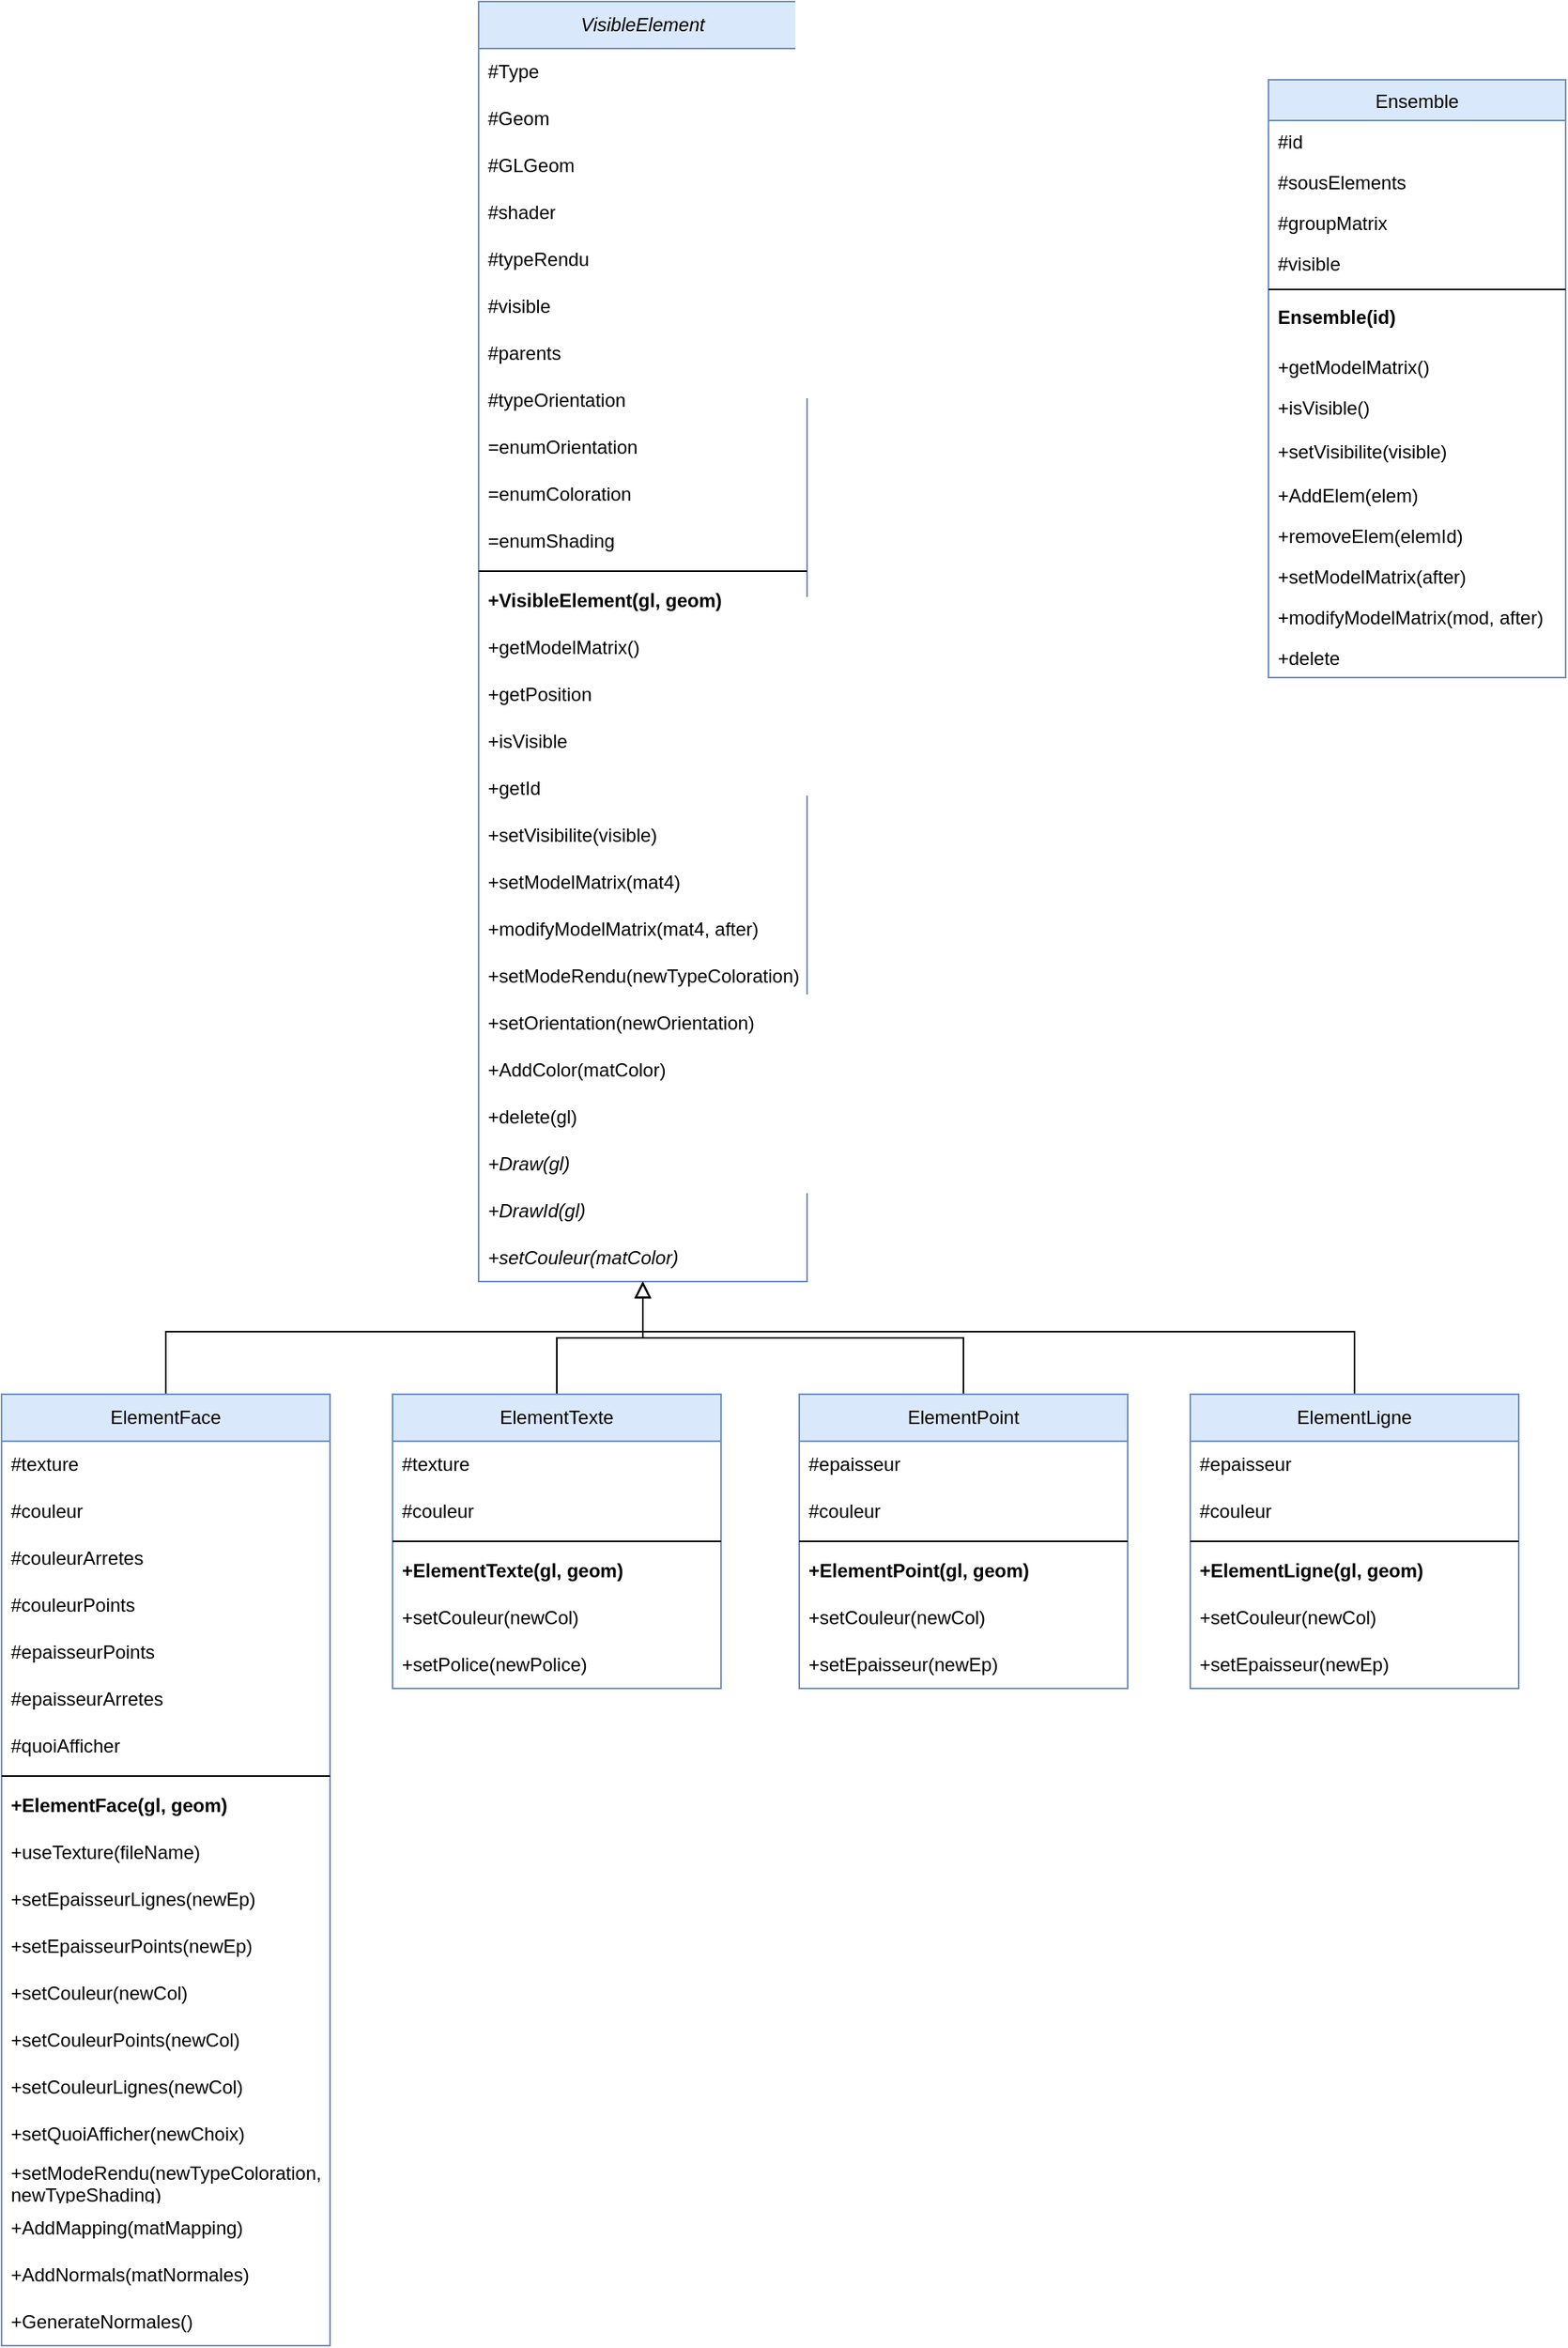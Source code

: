 <mxfile version="21.6.1" type="device">
  <diagram name="Page-1" id="GUCtRrunpgpRl85AB_fe">
    <mxGraphModel dx="1937" dy="1206" grid="1" gridSize="10" guides="1" tooltips="1" connect="1" arrows="1" fold="1" page="1" pageScale="1" pageWidth="1169" pageHeight="1654" math="0" shadow="0">
      <root>
        <mxCell id="0" />
        <mxCell id="1" parent="0" />
        <mxCell id="mEP5Jyk5l1n5iUOPZnI0-1" value="&lt;i&gt;VisibleElement&lt;/i&gt;" style="swimlane;fontStyle=0;childLayout=stackLayout;horizontal=1;startSize=30;horizontalStack=0;resizeParent=1;resizeParentMax=0;resizeLast=0;collapsible=1;marginBottom=0;whiteSpace=wrap;html=1;fillColor=#dae8fc;strokeColor=#6c8ebf;" parent="1" vertex="1">
          <mxGeometry x="375" y="50" width="210" height="818" as="geometry" />
        </mxCell>
        <mxCell id="mEP5Jyk5l1n5iUOPZnI0-2" value="#Type" style="text;strokeColor=none;fillColor=none;align=left;verticalAlign=middle;spacingLeft=4;spacingRight=4;overflow=hidden;points=[[0,0.5],[1,0.5]];portConstraint=eastwest;rotatable=0;whiteSpace=wrap;html=1;" parent="mEP5Jyk5l1n5iUOPZnI0-1" vertex="1">
          <mxGeometry y="30" width="210" height="30" as="geometry" />
        </mxCell>
        <mxCell id="mEP5Jyk5l1n5iUOPZnI0-3" value="#Geom" style="text;strokeColor=none;fillColor=none;align=left;verticalAlign=middle;spacingLeft=4;spacingRight=4;overflow=hidden;points=[[0,0.5],[1,0.5]];portConstraint=eastwest;rotatable=0;whiteSpace=wrap;html=1;" parent="mEP5Jyk5l1n5iUOPZnI0-1" vertex="1">
          <mxGeometry y="60" width="210" height="30" as="geometry" />
        </mxCell>
        <mxCell id="mEP5Jyk5l1n5iUOPZnI0-4" value="#GLGeom" style="text;strokeColor=none;fillColor=none;align=left;verticalAlign=middle;spacingLeft=4;spacingRight=4;overflow=hidden;points=[[0,0.5],[1,0.5]];portConstraint=eastwest;rotatable=0;whiteSpace=wrap;html=1;" parent="mEP5Jyk5l1n5iUOPZnI0-1" vertex="1">
          <mxGeometry y="90" width="210" height="30" as="geometry" />
        </mxCell>
        <mxCell id="mEP5Jyk5l1n5iUOPZnI0-5" value="#shader" style="text;strokeColor=none;fillColor=none;align=left;verticalAlign=middle;spacingLeft=4;spacingRight=4;overflow=hidden;points=[[0,0.5],[1,0.5]];portConstraint=eastwest;rotatable=0;whiteSpace=wrap;html=1;" parent="mEP5Jyk5l1n5iUOPZnI0-1" vertex="1">
          <mxGeometry y="120" width="210" height="30" as="geometry" />
        </mxCell>
        <mxCell id="mEP5Jyk5l1n5iUOPZnI0-6" value="#typeRendu" style="text;strokeColor=none;fillColor=none;align=left;verticalAlign=middle;spacingLeft=4;spacingRight=4;overflow=hidden;points=[[0,0.5],[1,0.5]];portConstraint=eastwest;rotatable=0;whiteSpace=wrap;html=1;" parent="mEP5Jyk5l1n5iUOPZnI0-1" vertex="1">
          <mxGeometry y="150" width="210" height="30" as="geometry" />
        </mxCell>
        <mxCell id="mEP5Jyk5l1n5iUOPZnI0-7" value="#visible" style="text;strokeColor=none;fillColor=none;align=left;verticalAlign=middle;spacingLeft=4;spacingRight=4;overflow=hidden;points=[[0,0.5],[1,0.5]];portConstraint=eastwest;rotatable=0;whiteSpace=wrap;html=1;" parent="mEP5Jyk5l1n5iUOPZnI0-1" vertex="1">
          <mxGeometry y="180" width="210" height="30" as="geometry" />
        </mxCell>
        <mxCell id="mEP5Jyk5l1n5iUOPZnI0-8" value="#parents" style="text;strokeColor=none;fillColor=none;align=left;verticalAlign=middle;spacingLeft=4;spacingRight=4;overflow=hidden;points=[[0,0.5],[1,0.5]];portConstraint=eastwest;rotatable=0;whiteSpace=wrap;html=1;" parent="mEP5Jyk5l1n5iUOPZnI0-1" vertex="1">
          <mxGeometry y="210" width="210" height="30" as="geometry" />
        </mxCell>
        <mxCell id="mEP5Jyk5l1n5iUOPZnI0-9" value="#typeOrientation" style="text;strokeColor=none;fillColor=none;align=left;verticalAlign=middle;spacingLeft=4;spacingRight=4;overflow=hidden;points=[[0,0.5],[1,0.5]];portConstraint=eastwest;rotatable=0;whiteSpace=wrap;html=1;" parent="mEP5Jyk5l1n5iUOPZnI0-1" vertex="1">
          <mxGeometry y="240" width="210" height="30" as="geometry" />
        </mxCell>
        <mxCell id="mEP5Jyk5l1n5iUOPZnI0-10" value="=enumOrientation" style="text;strokeColor=none;fillColor=none;align=left;verticalAlign=middle;spacingLeft=4;spacingRight=4;overflow=hidden;points=[[0,0.5],[1,0.5]];portConstraint=eastwest;rotatable=0;whiteSpace=wrap;html=1;" parent="mEP5Jyk5l1n5iUOPZnI0-1" vertex="1">
          <mxGeometry y="270" width="210" height="30" as="geometry" />
        </mxCell>
        <mxCell id="mEP5Jyk5l1n5iUOPZnI0-11" value="=enumColoration" style="text;strokeColor=none;fillColor=none;align=left;verticalAlign=middle;spacingLeft=4;spacingRight=4;overflow=hidden;points=[[0,0.5],[1,0.5]];portConstraint=eastwest;rotatable=0;whiteSpace=wrap;html=1;" parent="mEP5Jyk5l1n5iUOPZnI0-1" vertex="1">
          <mxGeometry y="300" width="210" height="30" as="geometry" />
        </mxCell>
        <mxCell id="mEP5Jyk5l1n5iUOPZnI0-12" value="=enumShading" style="text;strokeColor=none;fillColor=none;align=left;verticalAlign=middle;spacingLeft=4;spacingRight=4;overflow=hidden;points=[[0,0.5],[1,0.5]];portConstraint=eastwest;rotatable=0;whiteSpace=wrap;html=1;" parent="mEP5Jyk5l1n5iUOPZnI0-1" vertex="1">
          <mxGeometry y="330" width="210" height="30" as="geometry" />
        </mxCell>
        <mxCell id="mEP5Jyk5l1n5iUOPZnI0-14" value="" style="line;html=1;strokeWidth=1;align=left;verticalAlign=middle;spacingTop=-1;spacingLeft=3;spacingRight=3;rotatable=0;labelPosition=right;points=[];portConstraint=eastwest;" parent="mEP5Jyk5l1n5iUOPZnI0-1" vertex="1">
          <mxGeometry y="360" width="210" height="8" as="geometry" />
        </mxCell>
        <mxCell id="mEP5Jyk5l1n5iUOPZnI0-15" value="&lt;b&gt;+VisibleElement(gl, geom)&lt;/b&gt;" style="text;strokeColor=none;fillColor=none;align=left;verticalAlign=middle;spacingLeft=4;spacingRight=4;overflow=hidden;points=[[0,0.5],[1,0.5]];portConstraint=eastwest;rotatable=0;whiteSpace=wrap;html=1;" parent="mEP5Jyk5l1n5iUOPZnI0-1" vertex="1">
          <mxGeometry y="368" width="210" height="30" as="geometry" />
        </mxCell>
        <mxCell id="mEP5Jyk5l1n5iUOPZnI0-16" value="+getModelMatrix()" style="text;strokeColor=none;fillColor=none;align=left;verticalAlign=middle;spacingLeft=4;spacingRight=4;overflow=hidden;points=[[0,0.5],[1,0.5]];portConstraint=eastwest;rotatable=0;whiteSpace=wrap;html=1;" parent="mEP5Jyk5l1n5iUOPZnI0-1" vertex="1">
          <mxGeometry y="398" width="210" height="30" as="geometry" />
        </mxCell>
        <mxCell id="mEP5Jyk5l1n5iUOPZnI0-17" value="+getPosition" style="text;strokeColor=none;fillColor=none;align=left;verticalAlign=middle;spacingLeft=4;spacingRight=4;overflow=hidden;points=[[0,0.5],[1,0.5]];portConstraint=eastwest;rotatable=0;whiteSpace=wrap;html=1;" parent="mEP5Jyk5l1n5iUOPZnI0-1" vertex="1">
          <mxGeometry y="428" width="210" height="30" as="geometry" />
        </mxCell>
        <mxCell id="mEP5Jyk5l1n5iUOPZnI0-18" value="+isVisible" style="text;strokeColor=none;fillColor=none;align=left;verticalAlign=middle;spacingLeft=4;spacingRight=4;overflow=hidden;points=[[0,0.5],[1,0.5]];portConstraint=eastwest;rotatable=0;whiteSpace=wrap;html=1;" parent="mEP5Jyk5l1n5iUOPZnI0-1" vertex="1">
          <mxGeometry y="458" width="210" height="30" as="geometry" />
        </mxCell>
        <mxCell id="mEP5Jyk5l1n5iUOPZnI0-19" value="+getId" style="text;strokeColor=none;fillColor=none;align=left;verticalAlign=middle;spacingLeft=4;spacingRight=4;overflow=hidden;points=[[0,0.5],[1,0.5]];portConstraint=eastwest;rotatable=0;whiteSpace=wrap;html=1;" parent="mEP5Jyk5l1n5iUOPZnI0-1" vertex="1">
          <mxGeometry y="488" width="210" height="30" as="geometry" />
        </mxCell>
        <mxCell id="mEP5Jyk5l1n5iUOPZnI0-20" value="+setVisibilite(visible)" style="text;strokeColor=none;fillColor=none;align=left;verticalAlign=middle;spacingLeft=4;spacingRight=4;overflow=hidden;points=[[0,0.5],[1,0.5]];portConstraint=eastwest;rotatable=0;whiteSpace=wrap;html=1;" parent="mEP5Jyk5l1n5iUOPZnI0-1" vertex="1">
          <mxGeometry y="518" width="210" height="30" as="geometry" />
        </mxCell>
        <mxCell id="mEP5Jyk5l1n5iUOPZnI0-23" value="+setModelMatrix(mat4)" style="text;strokeColor=none;fillColor=none;align=left;verticalAlign=middle;spacingLeft=4;spacingRight=4;overflow=hidden;points=[[0,0.5],[1,0.5]];portConstraint=eastwest;rotatable=0;whiteSpace=wrap;html=1;" parent="mEP5Jyk5l1n5iUOPZnI0-1" vertex="1">
          <mxGeometry y="548" width="210" height="30" as="geometry" />
        </mxCell>
        <mxCell id="mEP5Jyk5l1n5iUOPZnI0-24" value="+modifyModelMatrix(mat4, after)" style="text;strokeColor=none;fillColor=none;align=left;verticalAlign=middle;spacingLeft=4;spacingRight=4;overflow=hidden;points=[[0,0.5],[1,0.5]];portConstraint=eastwest;rotatable=0;whiteSpace=wrap;html=1;" parent="mEP5Jyk5l1n5iUOPZnI0-1" vertex="1">
          <mxGeometry y="578" width="210" height="30" as="geometry" />
        </mxCell>
        <mxCell id="mEP5Jyk5l1n5iUOPZnI0-21" value="+setModeRendu(newTypeColoration)" style="text;strokeColor=none;fillColor=none;align=left;verticalAlign=middle;spacingLeft=4;spacingRight=4;overflow=hidden;points=[[0,0.5],[1,0.5]];portConstraint=eastwest;rotatable=0;whiteSpace=wrap;html=1;" parent="mEP5Jyk5l1n5iUOPZnI0-1" vertex="1">
          <mxGeometry y="608" width="210" height="30" as="geometry" />
        </mxCell>
        <mxCell id="mEP5Jyk5l1n5iUOPZnI0-22" value="+setOrientation(newOrientation)" style="text;strokeColor=none;fillColor=none;align=left;verticalAlign=middle;spacingLeft=4;spacingRight=4;overflow=hidden;points=[[0,0.5],[1,0.5]];portConstraint=eastwest;rotatable=0;whiteSpace=wrap;html=1;" parent="mEP5Jyk5l1n5iUOPZnI0-1" vertex="1">
          <mxGeometry y="638" width="210" height="30" as="geometry" />
        </mxCell>
        <mxCell id="mEP5Jyk5l1n5iUOPZnI0-25" value="+AddColor(matColor)" style="text;strokeColor=none;fillColor=none;align=left;verticalAlign=middle;spacingLeft=4;spacingRight=4;overflow=hidden;points=[[0,0.5],[1,0.5]];portConstraint=eastwest;rotatable=0;whiteSpace=wrap;html=1;" parent="mEP5Jyk5l1n5iUOPZnI0-1" vertex="1">
          <mxGeometry y="668" width="210" height="30" as="geometry" />
        </mxCell>
        <mxCell id="mEP5Jyk5l1n5iUOPZnI0-26" value="+delete(gl)" style="text;strokeColor=none;fillColor=none;align=left;verticalAlign=middle;spacingLeft=4;spacingRight=4;overflow=hidden;points=[[0,0.5],[1,0.5]];portConstraint=eastwest;rotatable=0;whiteSpace=wrap;html=1;" parent="mEP5Jyk5l1n5iUOPZnI0-1" vertex="1">
          <mxGeometry y="698" width="210" height="30" as="geometry" />
        </mxCell>
        <mxCell id="mEP5Jyk5l1n5iUOPZnI0-27" value="&lt;i&gt;+Draw(gl)&lt;/i&gt;" style="text;strokeColor=none;fillColor=none;align=left;verticalAlign=middle;spacingLeft=4;spacingRight=4;overflow=hidden;points=[[0,0.5],[1,0.5]];portConstraint=eastwest;rotatable=0;whiteSpace=wrap;html=1;" parent="mEP5Jyk5l1n5iUOPZnI0-1" vertex="1">
          <mxGeometry y="728" width="210" height="30" as="geometry" />
        </mxCell>
        <mxCell id="mEP5Jyk5l1n5iUOPZnI0-28" value="&lt;i&gt;+DrawId(gl)&lt;/i&gt;" style="text;strokeColor=none;fillColor=none;align=left;verticalAlign=middle;spacingLeft=4;spacingRight=4;overflow=hidden;points=[[0,0.5],[1,0.5]];portConstraint=eastwest;rotatable=0;whiteSpace=wrap;html=1;" parent="mEP5Jyk5l1n5iUOPZnI0-1" vertex="1">
          <mxGeometry y="758" width="210" height="30" as="geometry" />
        </mxCell>
        <mxCell id="mEP5Jyk5l1n5iUOPZnI0-29" value="&lt;i&gt;+setCouleur(matColor)&lt;/i&gt;" style="text;strokeColor=none;fillColor=none;align=left;verticalAlign=middle;spacingLeft=4;spacingRight=4;overflow=hidden;points=[[0,0.5],[1,0.5]];portConstraint=eastwest;rotatable=0;whiteSpace=wrap;html=1;" parent="mEP5Jyk5l1n5iUOPZnI0-1" vertex="1">
          <mxGeometry y="788" width="210" height="30" as="geometry" />
        </mxCell>
        <mxCell id="mEP5Jyk5l1n5iUOPZnI0-102" style="edgeStyle=orthogonalEdgeStyle;rounded=0;orthogonalLoop=1;jettySize=auto;html=1;endArrow=block;endFill=0;endSize=8;" parent="1" source="mEP5Jyk5l1n5iUOPZnI0-31" target="mEP5Jyk5l1n5iUOPZnI0-1" edge="1">
          <mxGeometry relative="1" as="geometry">
            <Array as="points">
              <mxPoint x="175" y="900" />
              <mxPoint x="480" y="900" />
            </Array>
          </mxGeometry>
        </mxCell>
        <mxCell id="mEP5Jyk5l1n5iUOPZnI0-31" value="ElementFace" style="swimlane;fontStyle=0;childLayout=stackLayout;horizontal=1;startSize=30;horizontalStack=0;resizeParent=1;resizeParentMax=0;resizeLast=0;collapsible=1;marginBottom=0;whiteSpace=wrap;html=1;fillColor=#dae8fc;strokeColor=#6c8ebf;" parent="1" vertex="1">
          <mxGeometry x="70" y="940" width="210" height="608" as="geometry" />
        </mxCell>
        <mxCell id="mEP5Jyk5l1n5iUOPZnI0-32" value="#texture" style="text;strokeColor=none;fillColor=none;align=left;verticalAlign=middle;spacingLeft=4;spacingRight=4;overflow=hidden;points=[[0,0.5],[1,0.5]];portConstraint=eastwest;rotatable=0;whiteSpace=wrap;html=1;" parent="mEP5Jyk5l1n5iUOPZnI0-31" vertex="1">
          <mxGeometry y="30" width="210" height="30" as="geometry" />
        </mxCell>
        <mxCell id="mEP5Jyk5l1n5iUOPZnI0-33" value="#couleur" style="text;strokeColor=none;fillColor=none;align=left;verticalAlign=middle;spacingLeft=4;spacingRight=4;overflow=hidden;points=[[0,0.5],[1,0.5]];portConstraint=eastwest;rotatable=0;whiteSpace=wrap;html=1;" parent="mEP5Jyk5l1n5iUOPZnI0-31" vertex="1">
          <mxGeometry y="60" width="210" height="30" as="geometry" />
        </mxCell>
        <mxCell id="mEP5Jyk5l1n5iUOPZnI0-34" value="#couleurArretes" style="text;strokeColor=none;fillColor=none;align=left;verticalAlign=middle;spacingLeft=4;spacingRight=4;overflow=hidden;points=[[0,0.5],[1,0.5]];portConstraint=eastwest;rotatable=0;whiteSpace=wrap;html=1;" parent="mEP5Jyk5l1n5iUOPZnI0-31" vertex="1">
          <mxGeometry y="90" width="210" height="30" as="geometry" />
        </mxCell>
        <mxCell id="mEP5Jyk5l1n5iUOPZnI0-35" value="#couleurPoints" style="text;strokeColor=none;fillColor=none;align=left;verticalAlign=middle;spacingLeft=4;spacingRight=4;overflow=hidden;points=[[0,0.5],[1,0.5]];portConstraint=eastwest;rotatable=0;whiteSpace=wrap;html=1;" parent="mEP5Jyk5l1n5iUOPZnI0-31" vertex="1">
          <mxGeometry y="120" width="210" height="30" as="geometry" />
        </mxCell>
        <mxCell id="mEP5Jyk5l1n5iUOPZnI0-36" value="#epaisseurPoints" style="text;strokeColor=none;fillColor=none;align=left;verticalAlign=middle;spacingLeft=4;spacingRight=4;overflow=hidden;points=[[0,0.5],[1,0.5]];portConstraint=eastwest;rotatable=0;whiteSpace=wrap;html=1;" parent="mEP5Jyk5l1n5iUOPZnI0-31" vertex="1">
          <mxGeometry y="150" width="210" height="30" as="geometry" />
        </mxCell>
        <mxCell id="mEP5Jyk5l1n5iUOPZnI0-37" value="#epaisseurArretes" style="text;strokeColor=none;fillColor=none;align=left;verticalAlign=middle;spacingLeft=4;spacingRight=4;overflow=hidden;points=[[0,0.5],[1,0.5]];portConstraint=eastwest;rotatable=0;whiteSpace=wrap;html=1;" parent="mEP5Jyk5l1n5iUOPZnI0-31" vertex="1">
          <mxGeometry y="180" width="210" height="30" as="geometry" />
        </mxCell>
        <mxCell id="mEP5Jyk5l1n5iUOPZnI0-38" value="#quoiAfficher" style="text;strokeColor=none;fillColor=none;align=left;verticalAlign=middle;spacingLeft=4;spacingRight=4;overflow=hidden;points=[[0,0.5],[1,0.5]];portConstraint=eastwest;rotatable=0;whiteSpace=wrap;html=1;" parent="mEP5Jyk5l1n5iUOPZnI0-31" vertex="1">
          <mxGeometry y="210" width="210" height="30" as="geometry" />
        </mxCell>
        <mxCell id="mEP5Jyk5l1n5iUOPZnI0-43" value="" style="line;html=1;strokeWidth=1;align=left;verticalAlign=middle;spacingTop=-1;spacingLeft=3;spacingRight=3;rotatable=0;labelPosition=right;points=[];portConstraint=eastwest;" parent="mEP5Jyk5l1n5iUOPZnI0-31" vertex="1">
          <mxGeometry y="240" width="210" height="8" as="geometry" />
        </mxCell>
        <mxCell id="mEP5Jyk5l1n5iUOPZnI0-44" value="&lt;b&gt;+ElementFace(gl, geom)&lt;/b&gt;" style="text;strokeColor=none;fillColor=none;align=left;verticalAlign=middle;spacingLeft=4;spacingRight=4;overflow=hidden;points=[[0,0.5],[1,0.5]];portConstraint=eastwest;rotatable=0;whiteSpace=wrap;html=1;" parent="mEP5Jyk5l1n5iUOPZnI0-31" vertex="1">
          <mxGeometry y="248" width="210" height="30" as="geometry" />
        </mxCell>
        <mxCell id="mEP5Jyk5l1n5iUOPZnI0-45" value="+useTexture(fileName)" style="text;strokeColor=none;fillColor=none;align=left;verticalAlign=middle;spacingLeft=4;spacingRight=4;overflow=hidden;points=[[0,0.5],[1,0.5]];portConstraint=eastwest;rotatable=0;whiteSpace=wrap;html=1;" parent="mEP5Jyk5l1n5iUOPZnI0-31" vertex="1">
          <mxGeometry y="278" width="210" height="30" as="geometry" />
        </mxCell>
        <mxCell id="mEP5Jyk5l1n5iUOPZnI0-46" value="+setEpaisseurLignes(newEp)" style="text;strokeColor=none;fillColor=none;align=left;verticalAlign=middle;spacingLeft=4;spacingRight=4;overflow=hidden;points=[[0,0.5],[1,0.5]];portConstraint=eastwest;rotatable=0;whiteSpace=wrap;html=1;" parent="mEP5Jyk5l1n5iUOPZnI0-31" vertex="1">
          <mxGeometry y="308" width="210" height="30" as="geometry" />
        </mxCell>
        <mxCell id="mEP5Jyk5l1n5iUOPZnI0-59" value="+setEpaisseurPoints(newEp)" style="text;strokeColor=none;fillColor=none;align=left;verticalAlign=middle;spacingLeft=4;spacingRight=4;overflow=hidden;points=[[0,0.5],[1,0.5]];portConstraint=eastwest;rotatable=0;whiteSpace=wrap;html=1;" parent="mEP5Jyk5l1n5iUOPZnI0-31" vertex="1">
          <mxGeometry y="338" width="210" height="30" as="geometry" />
        </mxCell>
        <mxCell id="mEP5Jyk5l1n5iUOPZnI0-60" value="+setCouleur(newCol)" style="text;strokeColor=none;fillColor=none;align=left;verticalAlign=middle;spacingLeft=4;spacingRight=4;overflow=hidden;points=[[0,0.5],[1,0.5]];portConstraint=eastwest;rotatable=0;whiteSpace=wrap;html=1;" parent="mEP5Jyk5l1n5iUOPZnI0-31" vertex="1">
          <mxGeometry y="368" width="210" height="30" as="geometry" />
        </mxCell>
        <mxCell id="mEP5Jyk5l1n5iUOPZnI0-61" value="+setCouleurPoints(newCol)" style="text;strokeColor=none;fillColor=none;align=left;verticalAlign=middle;spacingLeft=4;spacingRight=4;overflow=hidden;points=[[0,0.5],[1,0.5]];portConstraint=eastwest;rotatable=0;whiteSpace=wrap;html=1;" parent="mEP5Jyk5l1n5iUOPZnI0-31" vertex="1">
          <mxGeometry y="398" width="210" height="30" as="geometry" />
        </mxCell>
        <mxCell id="mEP5Jyk5l1n5iUOPZnI0-62" value="+setCouleurLignes(newCol)" style="text;strokeColor=none;fillColor=none;align=left;verticalAlign=middle;spacingLeft=4;spacingRight=4;overflow=hidden;points=[[0,0.5],[1,0.5]];portConstraint=eastwest;rotatable=0;whiteSpace=wrap;html=1;" parent="mEP5Jyk5l1n5iUOPZnI0-31" vertex="1">
          <mxGeometry y="428" width="210" height="30" as="geometry" />
        </mxCell>
        <mxCell id="mEP5Jyk5l1n5iUOPZnI0-63" value="+setQuoiAfficher(newChoix)" style="text;strokeColor=none;fillColor=none;align=left;verticalAlign=middle;spacingLeft=4;spacingRight=4;overflow=hidden;points=[[0,0.5],[1,0.5]];portConstraint=eastwest;rotatable=0;whiteSpace=wrap;html=1;" parent="mEP5Jyk5l1n5iUOPZnI0-31" vertex="1">
          <mxGeometry y="458" width="210" height="30" as="geometry" />
        </mxCell>
        <mxCell id="mEP5Jyk5l1n5iUOPZnI0-52" value="+setModeRendu(newTypeColoration, newTypeShading)" style="text;strokeColor=none;fillColor=none;align=left;verticalAlign=middle;spacingLeft=4;spacingRight=4;overflow=hidden;points=[[0,0.5],[1,0.5]];portConstraint=eastwest;rotatable=0;whiteSpace=wrap;html=1;" parent="mEP5Jyk5l1n5iUOPZnI0-31" vertex="1">
          <mxGeometry y="488" width="210" height="30" as="geometry" />
        </mxCell>
        <mxCell id="mEP5Jyk5l1n5iUOPZnI0-54" value="+AddMapping(matMapping)" style="text;strokeColor=none;fillColor=none;align=left;verticalAlign=middle;spacingLeft=4;spacingRight=4;overflow=hidden;points=[[0,0.5],[1,0.5]];portConstraint=eastwest;rotatable=0;whiteSpace=wrap;html=1;" parent="mEP5Jyk5l1n5iUOPZnI0-31" vertex="1">
          <mxGeometry y="518" width="210" height="30" as="geometry" />
        </mxCell>
        <mxCell id="mEP5Jyk5l1n5iUOPZnI0-64" value="+AddNormals(matNormales)" style="text;strokeColor=none;fillColor=none;align=left;verticalAlign=middle;spacingLeft=4;spacingRight=4;overflow=hidden;points=[[0,0.5],[1,0.5]];portConstraint=eastwest;rotatable=0;whiteSpace=wrap;html=1;" parent="mEP5Jyk5l1n5iUOPZnI0-31" vertex="1">
          <mxGeometry y="548" width="210" height="30" as="geometry" />
        </mxCell>
        <mxCell id="mEP5Jyk5l1n5iUOPZnI0-65" value="+GenerateNormales()" style="text;strokeColor=none;fillColor=none;align=left;verticalAlign=middle;spacingLeft=4;spacingRight=4;overflow=hidden;points=[[0,0.5],[1,0.5]];portConstraint=eastwest;rotatable=0;whiteSpace=wrap;html=1;" parent="mEP5Jyk5l1n5iUOPZnI0-31" vertex="1">
          <mxGeometry y="578" width="210" height="30" as="geometry" />
        </mxCell>
        <mxCell id="mEP5Jyk5l1n5iUOPZnI0-103" style="edgeStyle=orthogonalEdgeStyle;rounded=0;orthogonalLoop=1;jettySize=auto;html=1;endArrow=block;endFill=0;endSize=8;" parent="1" source="mEP5Jyk5l1n5iUOPZnI0-66" target="mEP5Jyk5l1n5iUOPZnI0-1" edge="1">
          <mxGeometry relative="1" as="geometry" />
        </mxCell>
        <mxCell id="mEP5Jyk5l1n5iUOPZnI0-66" value="ElementTexte" style="swimlane;fontStyle=0;childLayout=stackLayout;horizontal=1;startSize=30;horizontalStack=0;resizeParent=1;resizeParentMax=0;resizeLast=0;collapsible=1;marginBottom=0;whiteSpace=wrap;html=1;fillColor=#dae8fc;strokeColor=#6c8ebf;" parent="1" vertex="1">
          <mxGeometry x="320" y="940" width="210" height="188" as="geometry" />
        </mxCell>
        <mxCell id="mEP5Jyk5l1n5iUOPZnI0-67" value="#texture" style="text;strokeColor=none;fillColor=none;align=left;verticalAlign=middle;spacingLeft=4;spacingRight=4;overflow=hidden;points=[[0,0.5],[1,0.5]];portConstraint=eastwest;rotatable=0;whiteSpace=wrap;html=1;" parent="mEP5Jyk5l1n5iUOPZnI0-66" vertex="1">
          <mxGeometry y="30" width="210" height="30" as="geometry" />
        </mxCell>
        <mxCell id="mEP5Jyk5l1n5iUOPZnI0-68" value="#couleur" style="text;strokeColor=none;fillColor=none;align=left;verticalAlign=middle;spacingLeft=4;spacingRight=4;overflow=hidden;points=[[0,0.5],[1,0.5]];portConstraint=eastwest;rotatable=0;whiteSpace=wrap;html=1;" parent="mEP5Jyk5l1n5iUOPZnI0-66" vertex="1">
          <mxGeometry y="60" width="210" height="30" as="geometry" />
        </mxCell>
        <mxCell id="mEP5Jyk5l1n5iUOPZnI0-74" value="" style="line;html=1;strokeWidth=1;align=left;verticalAlign=middle;spacingTop=-1;spacingLeft=3;spacingRight=3;rotatable=0;labelPosition=right;points=[];portConstraint=eastwest;" parent="mEP5Jyk5l1n5iUOPZnI0-66" vertex="1">
          <mxGeometry y="90" width="210" height="8" as="geometry" />
        </mxCell>
        <mxCell id="mEP5Jyk5l1n5iUOPZnI0-75" value="&lt;b&gt;+ElementTexte(gl, geom)&lt;/b&gt;" style="text;strokeColor=none;fillColor=none;align=left;verticalAlign=middle;spacingLeft=4;spacingRight=4;overflow=hidden;points=[[0,0.5],[1,0.5]];portConstraint=eastwest;rotatable=0;whiteSpace=wrap;html=1;" parent="mEP5Jyk5l1n5iUOPZnI0-66" vertex="1">
          <mxGeometry y="98" width="210" height="30" as="geometry" />
        </mxCell>
        <mxCell id="mEP5Jyk5l1n5iUOPZnI0-79" value="+setCouleur(newCol)" style="text;strokeColor=none;fillColor=none;align=left;verticalAlign=middle;spacingLeft=4;spacingRight=4;overflow=hidden;points=[[0,0.5],[1,0.5]];portConstraint=eastwest;rotatable=0;whiteSpace=wrap;html=1;" parent="mEP5Jyk5l1n5iUOPZnI0-66" vertex="1">
          <mxGeometry y="128" width="210" height="30" as="geometry" />
        </mxCell>
        <mxCell id="mEP5Jyk5l1n5iUOPZnI0-87" value="+setPolice(newPolice)" style="text;strokeColor=none;fillColor=none;align=left;verticalAlign=middle;spacingLeft=4;spacingRight=4;overflow=hidden;points=[[0,0.5],[1,0.5]];portConstraint=eastwest;rotatable=0;whiteSpace=wrap;html=1;" parent="mEP5Jyk5l1n5iUOPZnI0-66" vertex="1">
          <mxGeometry y="158" width="210" height="30" as="geometry" />
        </mxCell>
        <mxCell id="mEP5Jyk5l1n5iUOPZnI0-104" style="edgeStyle=orthogonalEdgeStyle;rounded=0;orthogonalLoop=1;jettySize=auto;html=1;endArrow=block;endFill=0;endSize=8;" parent="1" source="mEP5Jyk5l1n5iUOPZnI0-88" target="mEP5Jyk5l1n5iUOPZnI0-1" edge="1">
          <mxGeometry relative="1" as="geometry" />
        </mxCell>
        <mxCell id="mEP5Jyk5l1n5iUOPZnI0-88" value="ElementPoint" style="swimlane;fontStyle=0;childLayout=stackLayout;horizontal=1;startSize=30;horizontalStack=0;resizeParent=1;resizeParentMax=0;resizeLast=0;collapsible=1;marginBottom=0;whiteSpace=wrap;html=1;fillColor=#dae8fc;strokeColor=#6c8ebf;" parent="1" vertex="1">
          <mxGeometry x="580" y="940" width="210" height="188" as="geometry" />
        </mxCell>
        <mxCell id="mEP5Jyk5l1n5iUOPZnI0-89" value="#epaisseur" style="text;strokeColor=none;fillColor=none;align=left;verticalAlign=middle;spacingLeft=4;spacingRight=4;overflow=hidden;points=[[0,0.5],[1,0.5]];portConstraint=eastwest;rotatable=0;whiteSpace=wrap;html=1;" parent="mEP5Jyk5l1n5iUOPZnI0-88" vertex="1">
          <mxGeometry y="30" width="210" height="30" as="geometry" />
        </mxCell>
        <mxCell id="mEP5Jyk5l1n5iUOPZnI0-90" value="#couleur" style="text;strokeColor=none;fillColor=none;align=left;verticalAlign=middle;spacingLeft=4;spacingRight=4;overflow=hidden;points=[[0,0.5],[1,0.5]];portConstraint=eastwest;rotatable=0;whiteSpace=wrap;html=1;" parent="mEP5Jyk5l1n5iUOPZnI0-88" vertex="1">
          <mxGeometry y="60" width="210" height="30" as="geometry" />
        </mxCell>
        <mxCell id="mEP5Jyk5l1n5iUOPZnI0-91" value="" style="line;html=1;strokeWidth=1;align=left;verticalAlign=middle;spacingTop=-1;spacingLeft=3;spacingRight=3;rotatable=0;labelPosition=right;points=[];portConstraint=eastwest;" parent="mEP5Jyk5l1n5iUOPZnI0-88" vertex="1">
          <mxGeometry y="90" width="210" height="8" as="geometry" />
        </mxCell>
        <mxCell id="mEP5Jyk5l1n5iUOPZnI0-92" value="&lt;b&gt;+ElementPoint(gl, geom)&lt;/b&gt;" style="text;strokeColor=none;fillColor=none;align=left;verticalAlign=middle;spacingLeft=4;spacingRight=4;overflow=hidden;points=[[0,0.5],[1,0.5]];portConstraint=eastwest;rotatable=0;whiteSpace=wrap;html=1;" parent="mEP5Jyk5l1n5iUOPZnI0-88" vertex="1">
          <mxGeometry y="98" width="210" height="30" as="geometry" />
        </mxCell>
        <mxCell id="mEP5Jyk5l1n5iUOPZnI0-93" value="+setCouleur(newCol)" style="text;strokeColor=none;fillColor=none;align=left;verticalAlign=middle;spacingLeft=4;spacingRight=4;overflow=hidden;points=[[0,0.5],[1,0.5]];portConstraint=eastwest;rotatable=0;whiteSpace=wrap;html=1;" parent="mEP5Jyk5l1n5iUOPZnI0-88" vertex="1">
          <mxGeometry y="128" width="210" height="30" as="geometry" />
        </mxCell>
        <mxCell id="mEP5Jyk5l1n5iUOPZnI0-94" value="+setEpaisseur(newEp)" style="text;strokeColor=none;fillColor=none;align=left;verticalAlign=middle;spacingLeft=4;spacingRight=4;overflow=hidden;points=[[0,0.5],[1,0.5]];portConstraint=eastwest;rotatable=0;whiteSpace=wrap;html=1;" parent="mEP5Jyk5l1n5iUOPZnI0-88" vertex="1">
          <mxGeometry y="158" width="210" height="30" as="geometry" />
        </mxCell>
        <mxCell id="mEP5Jyk5l1n5iUOPZnI0-105" style="edgeStyle=orthogonalEdgeStyle;rounded=0;orthogonalLoop=1;jettySize=auto;html=1;endArrow=block;endFill=0;endSize=8;" parent="1" source="mEP5Jyk5l1n5iUOPZnI0-95" target="mEP5Jyk5l1n5iUOPZnI0-1" edge="1">
          <mxGeometry relative="1" as="geometry">
            <Array as="points">
              <mxPoint x="935" y="900" />
              <mxPoint x="480" y="900" />
            </Array>
          </mxGeometry>
        </mxCell>
        <mxCell id="mEP5Jyk5l1n5iUOPZnI0-95" value="ElementLigne" style="swimlane;fontStyle=0;childLayout=stackLayout;horizontal=1;startSize=30;horizontalStack=0;resizeParent=1;resizeParentMax=0;resizeLast=0;collapsible=1;marginBottom=0;whiteSpace=wrap;html=1;fillColor=#dae8fc;strokeColor=#6c8ebf;" parent="1" vertex="1">
          <mxGeometry x="830" y="940" width="210" height="188" as="geometry" />
        </mxCell>
        <mxCell id="mEP5Jyk5l1n5iUOPZnI0-96" value="#epaisseur" style="text;strokeColor=none;fillColor=none;align=left;verticalAlign=middle;spacingLeft=4;spacingRight=4;overflow=hidden;points=[[0,0.5],[1,0.5]];portConstraint=eastwest;rotatable=0;whiteSpace=wrap;html=1;" parent="mEP5Jyk5l1n5iUOPZnI0-95" vertex="1">
          <mxGeometry y="30" width="210" height="30" as="geometry" />
        </mxCell>
        <mxCell id="mEP5Jyk5l1n5iUOPZnI0-97" value="#couleur" style="text;strokeColor=none;fillColor=none;align=left;verticalAlign=middle;spacingLeft=4;spacingRight=4;overflow=hidden;points=[[0,0.5],[1,0.5]];portConstraint=eastwest;rotatable=0;whiteSpace=wrap;html=1;" parent="mEP5Jyk5l1n5iUOPZnI0-95" vertex="1">
          <mxGeometry y="60" width="210" height="30" as="geometry" />
        </mxCell>
        <mxCell id="mEP5Jyk5l1n5iUOPZnI0-98" value="" style="line;html=1;strokeWidth=1;align=left;verticalAlign=middle;spacingTop=-1;spacingLeft=3;spacingRight=3;rotatable=0;labelPosition=right;points=[];portConstraint=eastwest;" parent="mEP5Jyk5l1n5iUOPZnI0-95" vertex="1">
          <mxGeometry y="90" width="210" height="8" as="geometry" />
        </mxCell>
        <mxCell id="mEP5Jyk5l1n5iUOPZnI0-99" value="&lt;b&gt;+ElementLigne(gl, geom)&lt;/b&gt;" style="text;strokeColor=none;fillColor=none;align=left;verticalAlign=middle;spacingLeft=4;spacingRight=4;overflow=hidden;points=[[0,0.5],[1,0.5]];portConstraint=eastwest;rotatable=0;whiteSpace=wrap;html=1;" parent="mEP5Jyk5l1n5iUOPZnI0-95" vertex="1">
          <mxGeometry y="98" width="210" height="30" as="geometry" />
        </mxCell>
        <mxCell id="mEP5Jyk5l1n5iUOPZnI0-100" value="+setCouleur(newCol)" style="text;strokeColor=none;fillColor=none;align=left;verticalAlign=middle;spacingLeft=4;spacingRight=4;overflow=hidden;points=[[0,0.5],[1,0.5]];portConstraint=eastwest;rotatable=0;whiteSpace=wrap;html=1;" parent="mEP5Jyk5l1n5iUOPZnI0-95" vertex="1">
          <mxGeometry y="128" width="210" height="30" as="geometry" />
        </mxCell>
        <mxCell id="mEP5Jyk5l1n5iUOPZnI0-101" value="+setEpaisseur(newEp)" style="text;strokeColor=none;fillColor=none;align=left;verticalAlign=middle;spacingLeft=4;spacingRight=4;overflow=hidden;points=[[0,0.5],[1,0.5]];portConstraint=eastwest;rotatable=0;whiteSpace=wrap;html=1;" parent="mEP5Jyk5l1n5iUOPZnI0-95" vertex="1">
          <mxGeometry y="158" width="210" height="30" as="geometry" />
        </mxCell>
        <mxCell id="KO7O5RVbhDi8I3nTy8sT-1" value="Ensemble" style="swimlane;fontStyle=0;align=center;verticalAlign=top;childLayout=stackLayout;horizontal=1;startSize=26;horizontalStack=0;resizeParent=1;resizeLast=0;collapsible=1;marginBottom=0;rounded=0;shadow=0;strokeWidth=1;fillColor=#dae8fc;strokeColor=#6c8ebf;" vertex="1" parent="1">
          <mxGeometry x="880" y="100" width="190" height="382" as="geometry">
            <mxRectangle x="230" y="140" width="160" height="26" as="alternateBounds" />
          </mxGeometry>
        </mxCell>
        <mxCell id="KO7O5RVbhDi8I3nTy8sT-2" value="#id" style="text;align=left;verticalAlign=top;spacingLeft=4;spacingRight=4;overflow=hidden;rotatable=0;points=[[0,0.5],[1,0.5]];portConstraint=eastwest;" vertex="1" parent="KO7O5RVbhDi8I3nTy8sT-1">
          <mxGeometry y="26" width="190" height="26" as="geometry" />
        </mxCell>
        <mxCell id="KO7O5RVbhDi8I3nTy8sT-3" value="#sousElements" style="text;align=left;verticalAlign=top;spacingLeft=4;spacingRight=4;overflow=hidden;rotatable=0;points=[[0,0.5],[1,0.5]];portConstraint=eastwest;" vertex="1" parent="KO7O5RVbhDi8I3nTy8sT-1">
          <mxGeometry y="52" width="190" height="26" as="geometry" />
        </mxCell>
        <mxCell id="KO7O5RVbhDi8I3nTy8sT-4" value="#groupMatrix" style="text;align=left;verticalAlign=top;spacingLeft=4;spacingRight=4;overflow=hidden;rotatable=0;points=[[0,0.5],[1,0.5]];portConstraint=eastwest;" vertex="1" parent="KO7O5RVbhDi8I3nTy8sT-1">
          <mxGeometry y="78" width="190" height="26" as="geometry" />
        </mxCell>
        <mxCell id="KO7O5RVbhDi8I3nTy8sT-5" value="#visible" style="text;align=left;verticalAlign=top;spacingLeft=4;spacingRight=4;overflow=hidden;rotatable=0;points=[[0,0.5],[1,0.5]];portConstraint=eastwest;" vertex="1" parent="KO7O5RVbhDi8I3nTy8sT-1">
          <mxGeometry y="104" width="190" height="26" as="geometry" />
        </mxCell>
        <mxCell id="KO7O5RVbhDi8I3nTy8sT-6" value="" style="line;html=1;strokeWidth=1;align=left;verticalAlign=middle;spacingTop=-1;spacingLeft=3;spacingRight=3;rotatable=0;labelPosition=right;points=[];portConstraint=eastwest;" vertex="1" parent="KO7O5RVbhDi8I3nTy8sT-1">
          <mxGeometry y="130" width="190" height="8" as="geometry" />
        </mxCell>
        <mxCell id="KO7O5RVbhDi8I3nTy8sT-7" value="Ensemble(id)" style="text;align=left;verticalAlign=top;spacingLeft=4;spacingRight=4;overflow=hidden;rotatable=0;points=[[0,0.5],[1,0.5]];portConstraint=eastwest;rounded=0;shadow=0;html=0;fontStyle=1" vertex="1" parent="KO7O5RVbhDi8I3nTy8sT-1">
          <mxGeometry y="138" width="190" height="32" as="geometry" />
        </mxCell>
        <mxCell id="KO7O5RVbhDi8I3nTy8sT-8" value="+getModelMatrix()" style="text;align=left;verticalAlign=top;spacingLeft=4;spacingRight=4;overflow=hidden;rotatable=0;points=[[0,0.5],[1,0.5]];portConstraint=eastwest;" vertex="1" parent="KO7O5RVbhDi8I3nTy8sT-1">
          <mxGeometry y="170" width="190" height="26" as="geometry" />
        </mxCell>
        <mxCell id="KO7O5RVbhDi8I3nTy8sT-9" value="+isVisible()" style="text;align=left;verticalAlign=top;spacingLeft=4;spacingRight=4;overflow=hidden;rotatable=0;points=[[0,0.5],[1,0.5]];portConstraint=eastwest;" vertex="1" parent="KO7O5RVbhDi8I3nTy8sT-1">
          <mxGeometry y="196" width="190" height="28" as="geometry" />
        </mxCell>
        <mxCell id="KO7O5RVbhDi8I3nTy8sT-10" value="+setVisibilite(visible)" style="text;align=left;verticalAlign=top;spacingLeft=4;spacingRight=4;overflow=hidden;rotatable=0;points=[[0,0.5],[1,0.5]];portConstraint=eastwest;" vertex="1" parent="KO7O5RVbhDi8I3nTy8sT-1">
          <mxGeometry y="224" width="190" height="28" as="geometry" />
        </mxCell>
        <mxCell id="KO7O5RVbhDi8I3nTy8sT-11" value="+AddElem(elem)" style="text;align=left;verticalAlign=top;spacingLeft=4;spacingRight=4;overflow=hidden;rotatable=0;points=[[0,0.5],[1,0.5]];portConstraint=eastwest;" vertex="1" parent="KO7O5RVbhDi8I3nTy8sT-1">
          <mxGeometry y="252" width="190" height="26" as="geometry" />
        </mxCell>
        <mxCell id="KO7O5RVbhDi8I3nTy8sT-12" value="+removeElem(elemId)" style="text;align=left;verticalAlign=top;spacingLeft=4;spacingRight=4;overflow=hidden;rotatable=0;points=[[0,0.5],[1,0.5]];portConstraint=eastwest;" vertex="1" parent="KO7O5RVbhDi8I3nTy8sT-1">
          <mxGeometry y="278" width="190" height="26" as="geometry" />
        </mxCell>
        <mxCell id="KO7O5RVbhDi8I3nTy8sT-13" value="+setModelMatrix(after)" style="text;align=left;verticalAlign=top;spacingLeft=4;spacingRight=4;overflow=hidden;rotatable=0;points=[[0,0.5],[1,0.5]];portConstraint=eastwest;" vertex="1" parent="KO7O5RVbhDi8I3nTy8sT-1">
          <mxGeometry y="304" width="190" height="26" as="geometry" />
        </mxCell>
        <mxCell id="KO7O5RVbhDi8I3nTy8sT-14" value="+modifyModelMatrix(mod, after)" style="text;align=left;verticalAlign=top;spacingLeft=4;spacingRight=4;overflow=hidden;rotatable=0;points=[[0,0.5],[1,0.5]];portConstraint=eastwest;" vertex="1" parent="KO7O5RVbhDi8I3nTy8sT-1">
          <mxGeometry y="330" width="190" height="26" as="geometry" />
        </mxCell>
        <mxCell id="KO7O5RVbhDi8I3nTy8sT-15" value="+delete" style="text;align=left;verticalAlign=top;spacingLeft=4;spacingRight=4;overflow=hidden;rotatable=0;points=[[0,0.5],[1,0.5]];portConstraint=eastwest;" vertex="1" parent="KO7O5RVbhDi8I3nTy8sT-1">
          <mxGeometry y="356" width="190" height="26" as="geometry" />
        </mxCell>
      </root>
    </mxGraphModel>
  </diagram>
</mxfile>
